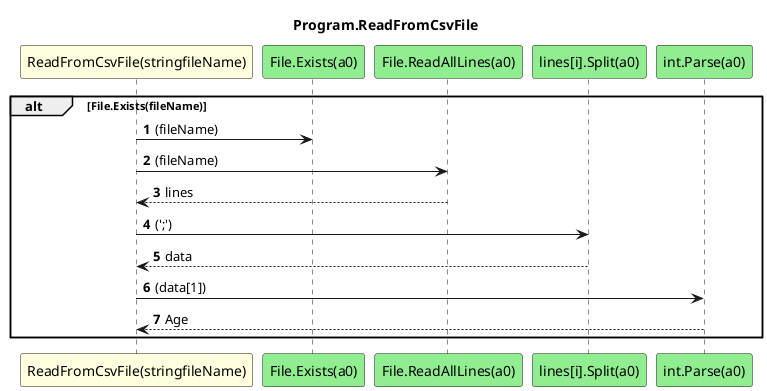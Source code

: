 @startuml Program.ReadFromCsvFile
title Program.ReadFromCsvFile
participant "ReadFromCsvFile(stringfileName)" as ReadFromCsvFile_p0 #LightYellow
participant "File.Exists(a0)" as File_Exists_a0 #LightGreen
participant "File.ReadAllLines(a0)" as File_ReadAllLines_a0 #LightGreen
participant "lines[i].Split(a0)" as lines_i_Split_a0 #LightGreen
participant "int.Parse(a0)" as int_Parse_a0 #LightGreen
autonumber
alt File.Exists(fileName)
    ReadFromCsvFile_p0 -> File_Exists_a0 : (fileName)
    ReadFromCsvFile_p0 -> File_ReadAllLines_a0 : (fileName)
    File_ReadAllLines_a0 --> ReadFromCsvFile_p0 : lines
    ReadFromCsvFile_p0 -> lines_i_Split_a0 : (';')
    lines_i_Split_a0 --> ReadFromCsvFile_p0 : data
    ReadFromCsvFile_p0 -> int_Parse_a0 : (data[1])
    int_Parse_a0 --> ReadFromCsvFile_p0 : Age
end
@enduml
